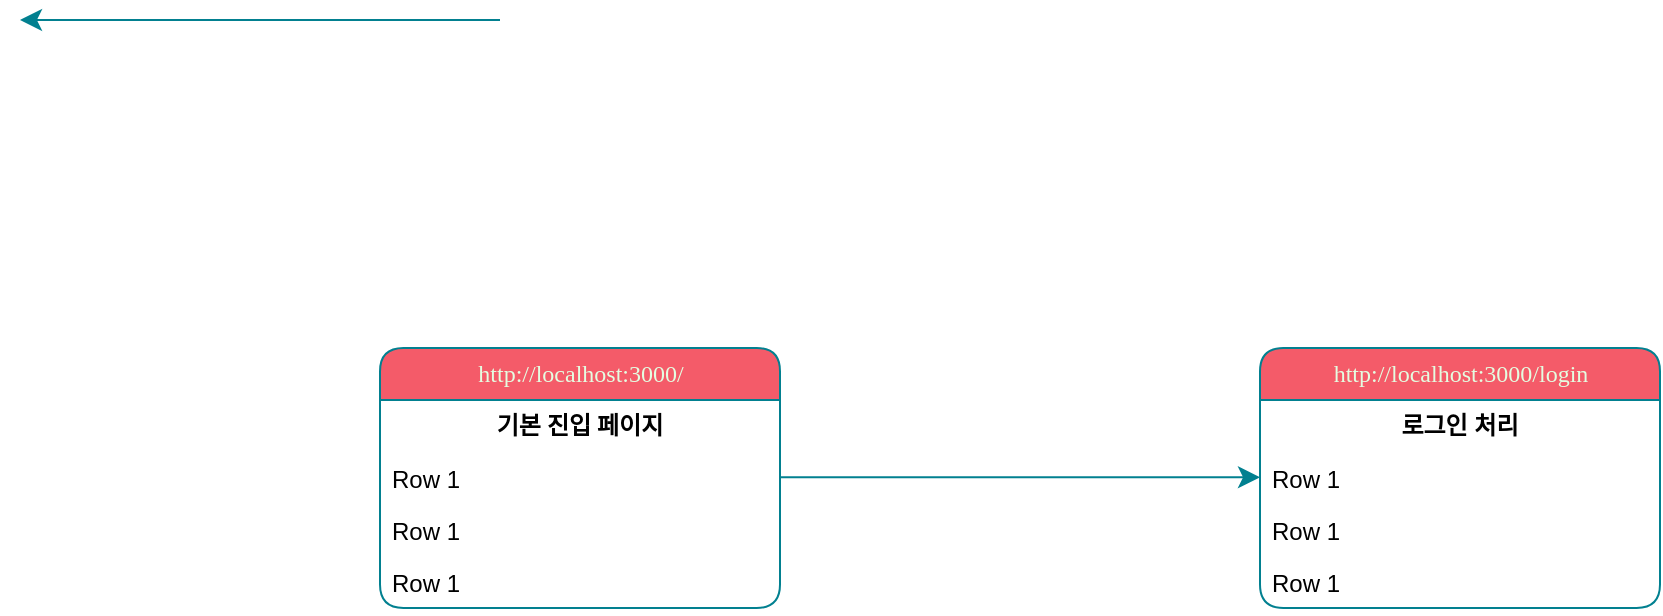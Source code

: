 <mxfile version="22.1.8" type="github">
  <diagram name="Page-1" id="5d7acffa-a066-3a61-03fe-96351882024d">
    <mxGraphModel dx="2323" dy="1492" grid="1" gridSize="10" guides="1" tooltips="1" connect="1" arrows="1" fold="1" page="1" pageScale="1" pageWidth="1100" pageHeight="850" background="#ffffff" math="0" shadow="0">
      <root>
        <mxCell id="0" />
        <mxCell id="1" parent="0" />
        <mxCell id="21ea969265ad0168-6" value="http://localhost:3000/" style="swimlane;html=1;fontStyle=0;childLayout=stackLayout;horizontal=1;startSize=26;fillColor=#F45B69;horizontalStack=0;resizeParent=1;resizeLast=0;collapsible=1;marginBottom=0;swimlaneFillColor=#ffffff;align=center;rounded=1;shadow=0;comic=0;labelBackgroundColor=none;strokeWidth=1;fontFamily=Verdana;fontSize=12;strokeColor=#028090;fontColor=#E4FDE1;" parent="1" vertex="1">
          <mxGeometry x="160" y="74" width="200" height="130" as="geometry" />
        </mxCell>
        <mxCell id="21ea969265ad0168-7" value="기본 진입 페이지" style="text;html=1;spacingLeft=4;spacingRight=4;whiteSpace=wrap;overflow=hidden;rotatable=0;points=[[0,0.5],[1,0.5]];portConstraint=eastwest;labelBackgroundColor=none;labelBorderColor=none;align=center;fontStyle=1;verticalAlign=middle;fontFamily=Georgia;" parent="21ea969265ad0168-6" vertex="1">
          <mxGeometry y="26" width="200" height="26" as="geometry" />
        </mxCell>
        <mxCell id="Vrto3p4DtgDmBQ8m8Z6D-2" value="Row 1" style="text;html=1;spacingLeft=4;spacingRight=4;whiteSpace=wrap;overflow=hidden;rotatable=0;points=[[0,0.5],[1,0.5]];portConstraint=eastwest;labelBackgroundColor=none;fontColor=#000000;" vertex="1" parent="21ea969265ad0168-6">
          <mxGeometry y="52" width="200" height="26" as="geometry" />
        </mxCell>
        <mxCell id="Vrto3p4DtgDmBQ8m8Z6D-3" value="Row 1" style="text;html=1;spacingLeft=4;spacingRight=4;whiteSpace=wrap;overflow=hidden;rotatable=0;points=[[0,0.5],[1,0.5]];portConstraint=eastwest;labelBackgroundColor=none;fontColor=#000000;" vertex="1" parent="21ea969265ad0168-6">
          <mxGeometry y="78" width="200" height="26" as="geometry" />
        </mxCell>
        <mxCell id="Vrto3p4DtgDmBQ8m8Z6D-4" value="Row 1" style="text;html=1;spacingLeft=4;spacingRight=4;whiteSpace=wrap;overflow=hidden;rotatable=0;points=[[0,0.5],[1,0.5]];portConstraint=eastwest;labelBackgroundColor=none;fontColor=#000000;" vertex="1" parent="21ea969265ad0168-6">
          <mxGeometry y="104" width="200" height="26" as="geometry" />
        </mxCell>
        <mxCell id="21ea969265ad0168-39" style="edgeStyle=orthogonalEdgeStyle;html=1;entryX=0;entryY=0.5;labelBackgroundColor=none;startFill=0;startSize=8;endFill=1;endSize=8;fontFamily=Verdana;fontSize=12;exitX=1;exitY=0.5;strokeColor=#028090;fontColor=default;" parent="1" edge="1">
          <mxGeometry relative="1" as="geometry">
            <Array as="points" />
            <mxPoint x="360" y="138.66" as="sourcePoint" />
            <mxPoint x="600.0" y="138.66" as="targetPoint" />
          </mxGeometry>
        </mxCell>
        <mxCell id="21ea969265ad0168-40" style="edgeStyle=orthogonalEdgeStyle;html=1;exitX=0;exitY=0.5;entryX=1;entryY=0.5;labelBackgroundColor=none;startFill=0;startSize=8;endFill=1;endSize=8;fontFamily=Verdana;fontSize=12;strokeColor=#028090;fontColor=default;" parent="1" edge="1">
          <mxGeometry relative="1" as="geometry">
            <mxPoint x="220" y="-90.0" as="sourcePoint" />
            <mxPoint x="-20" y="-90.0" as="targetPoint" />
          </mxGeometry>
        </mxCell>
        <mxCell id="Vrto3p4DtgDmBQ8m8Z6D-5" value="http://localhost:3000/login" style="swimlane;html=1;fontStyle=0;childLayout=stackLayout;horizontal=1;startSize=26;fillColor=#F45B69;horizontalStack=0;resizeParent=1;resizeLast=0;collapsible=1;marginBottom=0;swimlaneFillColor=#ffffff;align=center;rounded=1;shadow=0;comic=0;labelBackgroundColor=none;strokeWidth=1;fontFamily=Verdana;fontSize=12;strokeColor=#028090;fontColor=#E4FDE1;" vertex="1" parent="1">
          <mxGeometry x="600" y="74" width="200" height="130" as="geometry" />
        </mxCell>
        <mxCell id="Vrto3p4DtgDmBQ8m8Z6D-6" value="로그인 처리" style="text;html=1;spacingLeft=4;spacingRight=4;whiteSpace=wrap;overflow=hidden;rotatable=0;points=[[0,0.5],[1,0.5]];portConstraint=eastwest;labelBackgroundColor=none;labelBorderColor=none;align=center;fontStyle=1;verticalAlign=middle;" vertex="1" parent="Vrto3p4DtgDmBQ8m8Z6D-5">
          <mxGeometry y="26" width="200" height="26" as="geometry" />
        </mxCell>
        <mxCell id="Vrto3p4DtgDmBQ8m8Z6D-7" value="Row 1" style="text;html=1;spacingLeft=4;spacingRight=4;whiteSpace=wrap;overflow=hidden;rotatable=0;points=[[0,0.5],[1,0.5]];portConstraint=eastwest;labelBackgroundColor=none;fontColor=#000000;" vertex="1" parent="Vrto3p4DtgDmBQ8m8Z6D-5">
          <mxGeometry y="52" width="200" height="26" as="geometry" />
        </mxCell>
        <mxCell id="Vrto3p4DtgDmBQ8m8Z6D-8" value="Row 1" style="text;html=1;spacingLeft=4;spacingRight=4;whiteSpace=wrap;overflow=hidden;rotatable=0;points=[[0,0.5],[1,0.5]];portConstraint=eastwest;labelBackgroundColor=none;fontColor=#000000;" vertex="1" parent="Vrto3p4DtgDmBQ8m8Z6D-5">
          <mxGeometry y="78" width="200" height="26" as="geometry" />
        </mxCell>
        <mxCell id="Vrto3p4DtgDmBQ8m8Z6D-9" value="Row 1" style="text;html=1;spacingLeft=4;spacingRight=4;whiteSpace=wrap;overflow=hidden;rotatable=0;points=[[0,0.5],[1,0.5]];portConstraint=eastwest;labelBackgroundColor=none;fontColor=#000000;" vertex="1" parent="Vrto3p4DtgDmBQ8m8Z6D-5">
          <mxGeometry y="104" width="200" height="26" as="geometry" />
        </mxCell>
      </root>
    </mxGraphModel>
  </diagram>
</mxfile>
